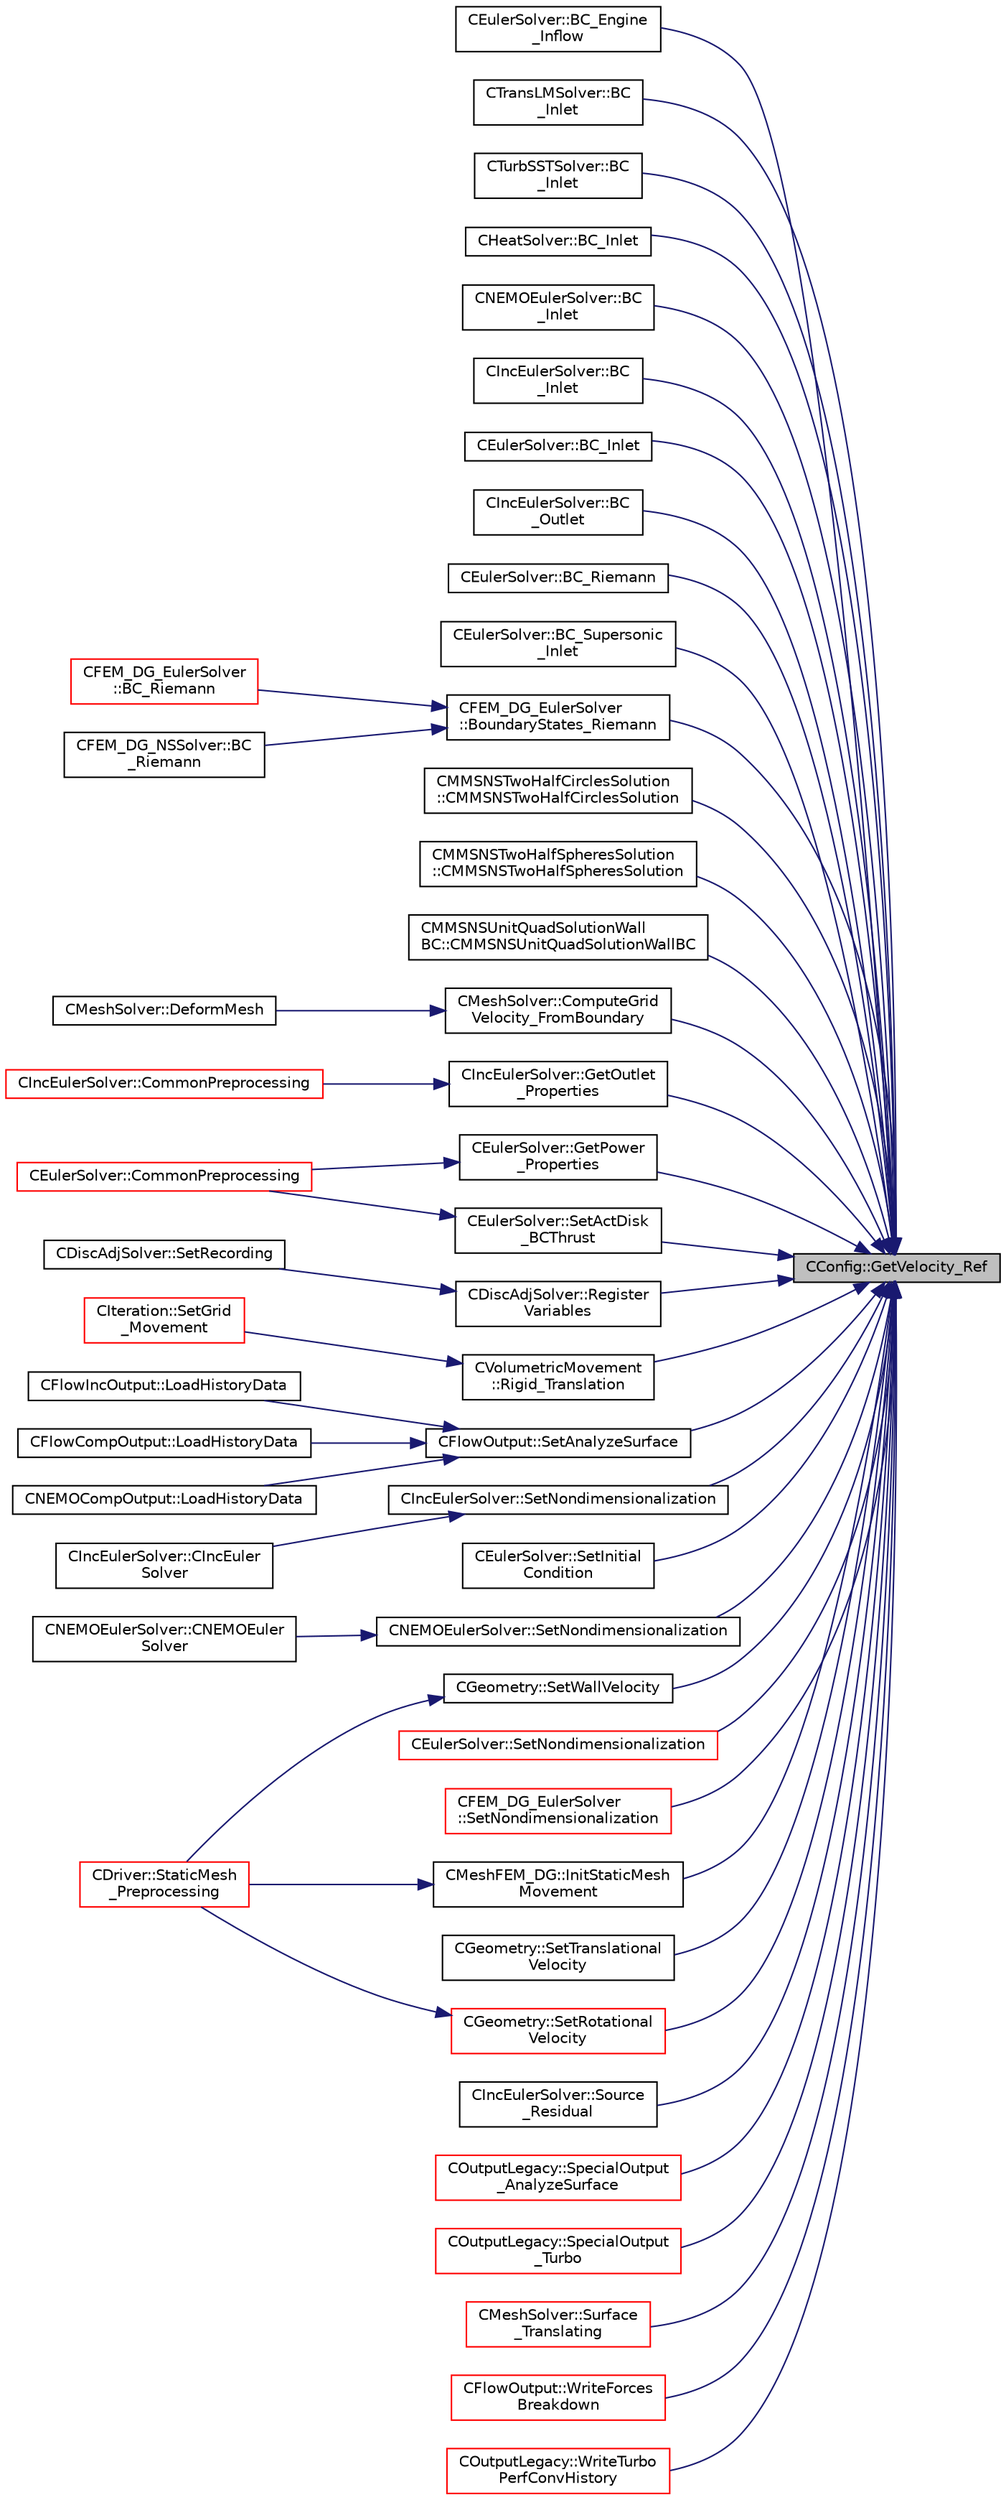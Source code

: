 digraph "CConfig::GetVelocity_Ref"
{
 // LATEX_PDF_SIZE
  edge [fontname="Helvetica",fontsize="10",labelfontname="Helvetica",labelfontsize="10"];
  node [fontname="Helvetica",fontsize="10",shape=record];
  rankdir="RL";
  Node1 [label="CConfig::GetVelocity_Ref",height=0.2,width=0.4,color="black", fillcolor="grey75", style="filled", fontcolor="black",tooltip="Get the value of the reference velocity for non-dimensionalization."];
  Node1 -> Node2 [dir="back",color="midnightblue",fontsize="10",style="solid",fontname="Helvetica"];
  Node2 [label="CEulerSolver::BC_Engine\l_Inflow",height=0.2,width=0.4,color="black", fillcolor="white", style="filled",URL="$classCEulerSolver.html#a216b1002e7b947286502596c7a168a74",tooltip="Impose the nacelle inflow boundary condition."];
  Node1 -> Node3 [dir="back",color="midnightblue",fontsize="10",style="solid",fontname="Helvetica"];
  Node3 [label="CTransLMSolver::BC\l_Inlet",height=0.2,width=0.4,color="black", fillcolor="white", style="filled",URL="$classCTransLMSolver.html#ade87e60ede32885ec06465435326612d",tooltip="Impose the inlet boundary condition."];
  Node1 -> Node4 [dir="back",color="midnightblue",fontsize="10",style="solid",fontname="Helvetica"];
  Node4 [label="CTurbSSTSolver::BC\l_Inlet",height=0.2,width=0.4,color="black", fillcolor="white", style="filled",URL="$classCTurbSSTSolver.html#ad82e31e58c6d95db62377666c3554d3d",tooltip="Impose the inlet boundary condition."];
  Node1 -> Node5 [dir="back",color="midnightblue",fontsize="10",style="solid",fontname="Helvetica"];
  Node5 [label="CHeatSolver::BC_Inlet",height=0.2,width=0.4,color="black", fillcolor="white", style="filled",URL="$classCHeatSolver.html#a425001a48ff8e440183ac9d74ed5e15c",tooltip="Impose the inlet boundary condition."];
  Node1 -> Node6 [dir="back",color="midnightblue",fontsize="10",style="solid",fontname="Helvetica"];
  Node6 [label="CNEMOEulerSolver::BC\l_Inlet",height=0.2,width=0.4,color="black", fillcolor="white", style="filled",URL="$classCNEMOEulerSolver.html#a715d85f7c0791a1258fba5746257cba0",tooltip="Impose a subsonic inlet boundary condition."];
  Node1 -> Node7 [dir="back",color="midnightblue",fontsize="10",style="solid",fontname="Helvetica"];
  Node7 [label="CIncEulerSolver::BC\l_Inlet",height=0.2,width=0.4,color="black", fillcolor="white", style="filled",URL="$classCIncEulerSolver.html#ac0b00dbc68bbd80aa48f6249c6ea5c38",tooltip="Impose a subsonic inlet boundary condition."];
  Node1 -> Node8 [dir="back",color="midnightblue",fontsize="10",style="solid",fontname="Helvetica"];
  Node8 [label="CEulerSolver::BC_Inlet",height=0.2,width=0.4,color="black", fillcolor="white", style="filled",URL="$classCEulerSolver.html#a908e4ec3ecb8f2f8af197bb30a1aed70",tooltip="Impose a subsonic inlet boundary condition."];
  Node1 -> Node9 [dir="back",color="midnightblue",fontsize="10",style="solid",fontname="Helvetica"];
  Node9 [label="CIncEulerSolver::BC\l_Outlet",height=0.2,width=0.4,color="black", fillcolor="white", style="filled",URL="$classCIncEulerSolver.html#afc1e6b64c1d323261468e1aa04b110ad",tooltip="Impose the outlet boundary condition."];
  Node1 -> Node10 [dir="back",color="midnightblue",fontsize="10",style="solid",fontname="Helvetica"];
  Node10 [label="CEulerSolver::BC_Riemann",height=0.2,width=0.4,color="black", fillcolor="white", style="filled",URL="$classCEulerSolver.html#a4ad4a65b3fc5a51b1561436736f7f7ca",tooltip="Impose the boundary condition using characteristic recostruction."];
  Node1 -> Node11 [dir="back",color="midnightblue",fontsize="10",style="solid",fontname="Helvetica"];
  Node11 [label="CEulerSolver::BC_Supersonic\l_Inlet",height=0.2,width=0.4,color="black", fillcolor="white", style="filled",URL="$classCEulerSolver.html#a453f213de163fd34a89426ca05c59e33",tooltip="Impose a supersonic inlet boundary condition."];
  Node1 -> Node12 [dir="back",color="midnightblue",fontsize="10",style="solid",fontname="Helvetica"];
  Node12 [label="CFEM_DG_EulerSolver\l::BoundaryStates_Riemann",height=0.2,width=0.4,color="black", fillcolor="white", style="filled",URL="$classCFEM__DG__EulerSolver.html#a5bfdc0bca1daa8e5d716d4fc3c7f5867",tooltip="Function, which computes the boundary states in the integration points of the boundary face by applyi..."];
  Node12 -> Node13 [dir="back",color="midnightblue",fontsize="10",style="solid",fontname="Helvetica"];
  Node13 [label="CFEM_DG_NSSolver::BC\l_Riemann",height=0.2,width=0.4,color="black", fillcolor="white", style="filled",URL="$classCFEM__DG__NSSolver.html#a22b8079ccea001f1a35d236bfb2750d4",tooltip="Impose the boundary condition using characteristic reconstruction."];
  Node12 -> Node14 [dir="back",color="midnightblue",fontsize="10",style="solid",fontname="Helvetica"];
  Node14 [label="CFEM_DG_EulerSolver\l::BC_Riemann",height=0.2,width=0.4,color="red", fillcolor="white", style="filled",URL="$classCFEM__DG__EulerSolver.html#aaff04081aba8d9e24f0e615161e8020f",tooltip="Impose the boundary condition using characteristic reconstruction. It is a virtual function,..."];
  Node1 -> Node19 [dir="back",color="midnightblue",fontsize="10",style="solid",fontname="Helvetica"];
  Node19 [label="CMMSNSTwoHalfCirclesSolution\l::CMMSNSTwoHalfCirclesSolution",height=0.2,width=0.4,color="black", fillcolor="white", style="filled",URL="$classCMMSNSTwoHalfCirclesSolution.html#afb31f8a5302b2a376a1781805fefb3f1",tooltip=" "];
  Node1 -> Node20 [dir="back",color="midnightblue",fontsize="10",style="solid",fontname="Helvetica"];
  Node20 [label="CMMSNSTwoHalfSpheresSolution\l::CMMSNSTwoHalfSpheresSolution",height=0.2,width=0.4,color="black", fillcolor="white", style="filled",URL="$classCMMSNSTwoHalfSpheresSolution.html#a8a5a9229428c02216ec39243e5738c2c",tooltip=" "];
  Node1 -> Node21 [dir="back",color="midnightblue",fontsize="10",style="solid",fontname="Helvetica"];
  Node21 [label="CMMSNSUnitQuadSolutionWall\lBC::CMMSNSUnitQuadSolutionWallBC",height=0.2,width=0.4,color="black", fillcolor="white", style="filled",URL="$classCMMSNSUnitQuadSolutionWallBC.html#a8a073b252ded24ccdb874d41b6e1660a",tooltip=" "];
  Node1 -> Node22 [dir="back",color="midnightblue",fontsize="10",style="solid",fontname="Helvetica"];
  Node22 [label="CMeshSolver::ComputeGrid\lVelocity_FromBoundary",height=0.2,width=0.4,color="black", fillcolor="white", style="filled",URL="$classCMeshSolver.html#a0dde897c2a1bc27f95c5da3bb30e5c33",tooltip="Compute the grid velocity form the velocity at deformable boundary."];
  Node22 -> Node23 [dir="back",color="midnightblue",fontsize="10",style="solid",fontname="Helvetica"];
  Node23 [label="CMeshSolver::DeformMesh",height=0.2,width=0.4,color="black", fillcolor="white", style="filled",URL="$classCMeshSolver.html#a573e4ddd63b680f5705f402ec317820b",tooltip="Grid deformation using the linear elasticity equations."];
  Node1 -> Node24 [dir="back",color="midnightblue",fontsize="10",style="solid",fontname="Helvetica"];
  Node24 [label="CIncEulerSolver::GetOutlet\l_Properties",height=0.2,width=0.4,color="black", fillcolor="white", style="filled",URL="$classCIncEulerSolver.html#aacea1dc960644b2fb82b191b17bf9056",tooltip="A virtual member."];
  Node24 -> Node25 [dir="back",color="midnightblue",fontsize="10",style="solid",fontname="Helvetica"];
  Node25 [label="CIncEulerSolver::CommonPreprocessing",height=0.2,width=0.4,color="red", fillcolor="white", style="filled",URL="$classCIncEulerSolver.html#ac50d02e914c4337e73d2c4878b12c59d",tooltip="Preprocessing actions common to the Euler and NS solvers."];
  Node1 -> Node28 [dir="back",color="midnightblue",fontsize="10",style="solid",fontname="Helvetica"];
  Node28 [label="CEulerSolver::GetPower\l_Properties",height=0.2,width=0.4,color="black", fillcolor="white", style="filled",URL="$classCEulerSolver.html#ad8b538a82e5a7a7e3903ec29954b1d07",tooltip="Compute the Fan face Mach number."];
  Node28 -> Node29 [dir="back",color="midnightblue",fontsize="10",style="solid",fontname="Helvetica"];
  Node29 [label="CEulerSolver::CommonPreprocessing",height=0.2,width=0.4,color="red", fillcolor="white", style="filled",URL="$classCEulerSolver.html#a0d6f93feba8d6aad18edf3594213042b",tooltip="Preprocessing actions common to the Euler and NS solvers."];
  Node1 -> Node32 [dir="back",color="midnightblue",fontsize="10",style="solid",fontname="Helvetica"];
  Node32 [label="CMeshFEM_DG::InitStaticMesh\lMovement",height=0.2,width=0.4,color="black", fillcolor="white", style="filled",URL="$classCMeshFEM__DG.html#aec63d62f051c8f95ab43deced962a53a",tooltip="Function to compute the grid velocities for static problems."];
  Node32 -> Node33 [dir="back",color="midnightblue",fontsize="10",style="solid",fontname="Helvetica"];
  Node33 [label="CDriver::StaticMesh\l_Preprocessing",height=0.2,width=0.4,color="red", fillcolor="white", style="filled",URL="$classCDriver.html#aa1b0aabd0e1c99a5bb3e2454743e904c",tooltip="Initiate value for static mesh movement such as the gridVel for the ROTATING frame."];
  Node1 -> Node35 [dir="back",color="midnightblue",fontsize="10",style="solid",fontname="Helvetica"];
  Node35 [label="CDiscAdjSolver::Register\lVariables",height=0.2,width=0.4,color="black", fillcolor="white", style="filled",URL="$classCDiscAdjSolver.html#a46669aa416ef9f487c65db54dfab03ee",tooltip="A virtual member."];
  Node35 -> Node36 [dir="back",color="midnightblue",fontsize="10",style="solid",fontname="Helvetica"];
  Node36 [label="CDiscAdjSolver::SetRecording",height=0.2,width=0.4,color="black", fillcolor="white", style="filled",URL="$classCDiscAdjSolver.html#a96dd62e6656d620a13859ecbc5ac963e",tooltip="Prepare the solver for a new recording."];
  Node1 -> Node37 [dir="back",color="midnightblue",fontsize="10",style="solid",fontname="Helvetica"];
  Node37 [label="CVolumetricMovement\l::Rigid_Translation",height=0.2,width=0.4,color="black", fillcolor="white", style="filled",URL="$classCVolumetricMovement.html#a00368e3044dd07d74e1fafdc11980644",tooltip="Unsteady translational grid movement using rigid mesh motion."];
  Node37 -> Node38 [dir="back",color="midnightblue",fontsize="10",style="solid",fontname="Helvetica"];
  Node38 [label="CIteration::SetGrid\l_Movement",height=0.2,width=0.4,color="red", fillcolor="white", style="filled",URL="$classCIteration.html#a7b36785762f6b0c214569b185b858b6c",tooltip="Updates the positions and grid velocities for dynamic meshes between physical time steps."];
  Node1 -> Node60 [dir="back",color="midnightblue",fontsize="10",style="solid",fontname="Helvetica"];
  Node60 [label="CEulerSolver::SetActDisk\l_BCThrust",height=0.2,width=0.4,color="black", fillcolor="white", style="filled",URL="$classCEulerSolver.html#a147d5ae75cf7de115e4be2c23ba95f6d",tooltip="Update the AoA and freestream velocity at the farfield."];
  Node60 -> Node29 [dir="back",color="midnightblue",fontsize="10",style="solid",fontname="Helvetica"];
  Node1 -> Node61 [dir="back",color="midnightblue",fontsize="10",style="solid",fontname="Helvetica"];
  Node61 [label="CFlowOutput::SetAnalyzeSurface",height=0.2,width=0.4,color="black", fillcolor="white", style="filled",URL="$classCFlowOutput.html#ad5ff0360271937e65692893a69b4923a",tooltip="Set flow surface output field values."];
  Node61 -> Node62 [dir="back",color="midnightblue",fontsize="10",style="solid",fontname="Helvetica"];
  Node62 [label="CFlowCompOutput::LoadHistoryData",height=0.2,width=0.4,color="black", fillcolor="white", style="filled",URL="$classCFlowCompOutput.html#a393cb19a691990ee6e88f844eccc79ed",tooltip="Load the history output field values."];
  Node61 -> Node63 [dir="back",color="midnightblue",fontsize="10",style="solid",fontname="Helvetica"];
  Node63 [label="CNEMOCompOutput::LoadHistoryData",height=0.2,width=0.4,color="black", fillcolor="white", style="filled",URL="$classCNEMOCompOutput.html#a7a9f1a32fe55e6a967a27eb38408ec99",tooltip="Load the history output field values."];
  Node61 -> Node64 [dir="back",color="midnightblue",fontsize="10",style="solid",fontname="Helvetica"];
  Node64 [label="CFlowIncOutput::LoadHistoryData",height=0.2,width=0.4,color="black", fillcolor="white", style="filled",URL="$classCFlowIncOutput.html#a466112efa2e3a89cdd2456701a0480b5",tooltip="Load the history output field values."];
  Node1 -> Node65 [dir="back",color="midnightblue",fontsize="10",style="solid",fontname="Helvetica"];
  Node65 [label="CEulerSolver::SetInitial\lCondition",height=0.2,width=0.4,color="black", fillcolor="white", style="filled",URL="$classCEulerSolver.html#ad2e701dc22e44bd36cf64102ab1b335f",tooltip="Set the initial condition for the Euler Equations."];
  Node1 -> Node66 [dir="back",color="midnightblue",fontsize="10",style="solid",fontname="Helvetica"];
  Node66 [label="CIncEulerSolver::SetNondimensionalization",height=0.2,width=0.4,color="black", fillcolor="white", style="filled",URL="$classCIncEulerSolver.html#a2cffaa24417cb3803d36d38b3874d6d0",tooltip="Set the solver nondimensionalization."];
  Node66 -> Node67 [dir="back",color="midnightblue",fontsize="10",style="solid",fontname="Helvetica"];
  Node67 [label="CIncEulerSolver::CIncEuler\lSolver",height=0.2,width=0.4,color="black", fillcolor="white", style="filled",URL="$classCIncEulerSolver.html#a2a0c72c1d1d79e45c69da03e01f6281a",tooltip="Constructor of the class."];
  Node1 -> Node68 [dir="back",color="midnightblue",fontsize="10",style="solid",fontname="Helvetica"];
  Node68 [label="CNEMOEulerSolver::SetNondimensionalization",height=0.2,width=0.4,color="black", fillcolor="white", style="filled",URL="$classCNEMOEulerSolver.html#ad23673d38da9e895e4802b6d4d000c1b",tooltip="Set the fluid solver nondimensionalization."];
  Node68 -> Node69 [dir="back",color="midnightblue",fontsize="10",style="solid",fontname="Helvetica"];
  Node69 [label="CNEMOEulerSolver::CNEMOEuler\lSolver",height=0.2,width=0.4,color="black", fillcolor="white", style="filled",URL="$classCNEMOEulerSolver.html#a192d56e184ee19ad0b0dd3282b74f1e6",tooltip="Contructor of the class."];
  Node1 -> Node70 [dir="back",color="midnightblue",fontsize="10",style="solid",fontname="Helvetica"];
  Node70 [label="CEulerSolver::SetNondimensionalization",height=0.2,width=0.4,color="red", fillcolor="white", style="filled",URL="$classCEulerSolver.html#a1c633d6e77fefb2e76308e2ba0af0c2c",tooltip="Set the solver nondimensionalization."];
  Node1 -> Node72 [dir="back",color="midnightblue",fontsize="10",style="solid",fontname="Helvetica"];
  Node72 [label="CFEM_DG_EulerSolver\l::SetNondimensionalization",height=0.2,width=0.4,color="red", fillcolor="white", style="filled",URL="$classCFEM__DG__EulerSolver.html#a31316dc2fe564329d9bb372961b10a3a",tooltip="Set the fluid solver nondimensionalization."];
  Node1 -> Node74 [dir="back",color="midnightblue",fontsize="10",style="solid",fontname="Helvetica"];
  Node74 [label="CGeometry::SetRotational\lVelocity",height=0.2,width=0.4,color="red", fillcolor="white", style="filled",URL="$classCGeometry.html#aafa0ebc29ceb133ff38f80b9b62d4ea5",tooltip="Set cartesian grid velocity based on rotational speed and axis."];
  Node74 -> Node33 [dir="back",color="midnightblue",fontsize="10",style="solid",fontname="Helvetica"];
  Node1 -> Node76 [dir="back",color="midnightblue",fontsize="10",style="solid",fontname="Helvetica"];
  Node76 [label="CGeometry::SetTranslational\lVelocity",height=0.2,width=0.4,color="black", fillcolor="white", style="filled",URL="$classCGeometry.html#ab014f4fd7161f556e613bc982f93086b",tooltip="Set the translational velocity at each node."];
  Node1 -> Node77 [dir="back",color="midnightblue",fontsize="10",style="solid",fontname="Helvetica"];
  Node77 [label="CGeometry::SetWallVelocity",height=0.2,width=0.4,color="black", fillcolor="white", style="filled",URL="$classCGeometry.html#a56af72c0e00cf908f1ce883c4b0c8028",tooltip="Set the translational/rotational velocity for all moving walls."];
  Node77 -> Node33 [dir="back",color="midnightblue",fontsize="10",style="solid",fontname="Helvetica"];
  Node1 -> Node78 [dir="back",color="midnightblue",fontsize="10",style="solid",fontname="Helvetica"];
  Node78 [label="CIncEulerSolver::Source\l_Residual",height=0.2,width=0.4,color="black", fillcolor="white", style="filled",URL="$classCIncEulerSolver.html#a5f9ced3a85731749b16d6f1bac9460f6",tooltip="Source term integration."];
  Node1 -> Node79 [dir="back",color="midnightblue",fontsize="10",style="solid",fontname="Helvetica"];
  Node79 [label="COutputLegacy::SpecialOutput\l_AnalyzeSurface",height=0.2,width=0.4,color="red", fillcolor="white", style="filled",URL="$classCOutputLegacy.html#aa3858239b1c954b2ca85dc14e0e9525e",tooltip="Writes one dimensional output."];
  Node1 -> Node82 [dir="back",color="midnightblue",fontsize="10",style="solid",fontname="Helvetica"];
  Node82 [label="COutputLegacy::SpecialOutput\l_Turbo",height=0.2,width=0.4,color="red", fillcolor="white", style="filled",URL="$classCOutputLegacy.html#a6f0c7a1f6ae324473c2b095025c9d51d",tooltip="Write the output file for spanwise turboperformance."];
  Node1 -> Node83 [dir="back",color="midnightblue",fontsize="10",style="solid",fontname="Helvetica"];
  Node83 [label="CMeshSolver::Surface\l_Translating",height=0.2,width=0.4,color="red", fillcolor="white", style="filled",URL="$classCMeshSolver.html#a6fbd13b364179305341daa23c491a82f",tooltip="Translating definition for deforming mesh."];
  Node1 -> Node85 [dir="back",color="midnightblue",fontsize="10",style="solid",fontname="Helvetica"];
  Node85 [label="CFlowOutput::WriteForces\lBreakdown",height=0.2,width=0.4,color="red", fillcolor="white", style="filled",URL="$classCFlowOutput.html#aff6a6f11c9f53f559bab9ca94b21cd2a",tooltip="Write the forces breakdown file."];
  Node1 -> Node87 [dir="back",color="midnightblue",fontsize="10",style="solid",fontname="Helvetica"];
  Node87 [label="COutputLegacy::WriteTurbo\lPerfConvHistory",height=0.2,width=0.4,color="red", fillcolor="white", style="filled",URL="$classCOutputLegacy.html#ac513b03d79ae233f09ee97f59371d038",tooltip="Compute ."];
}

